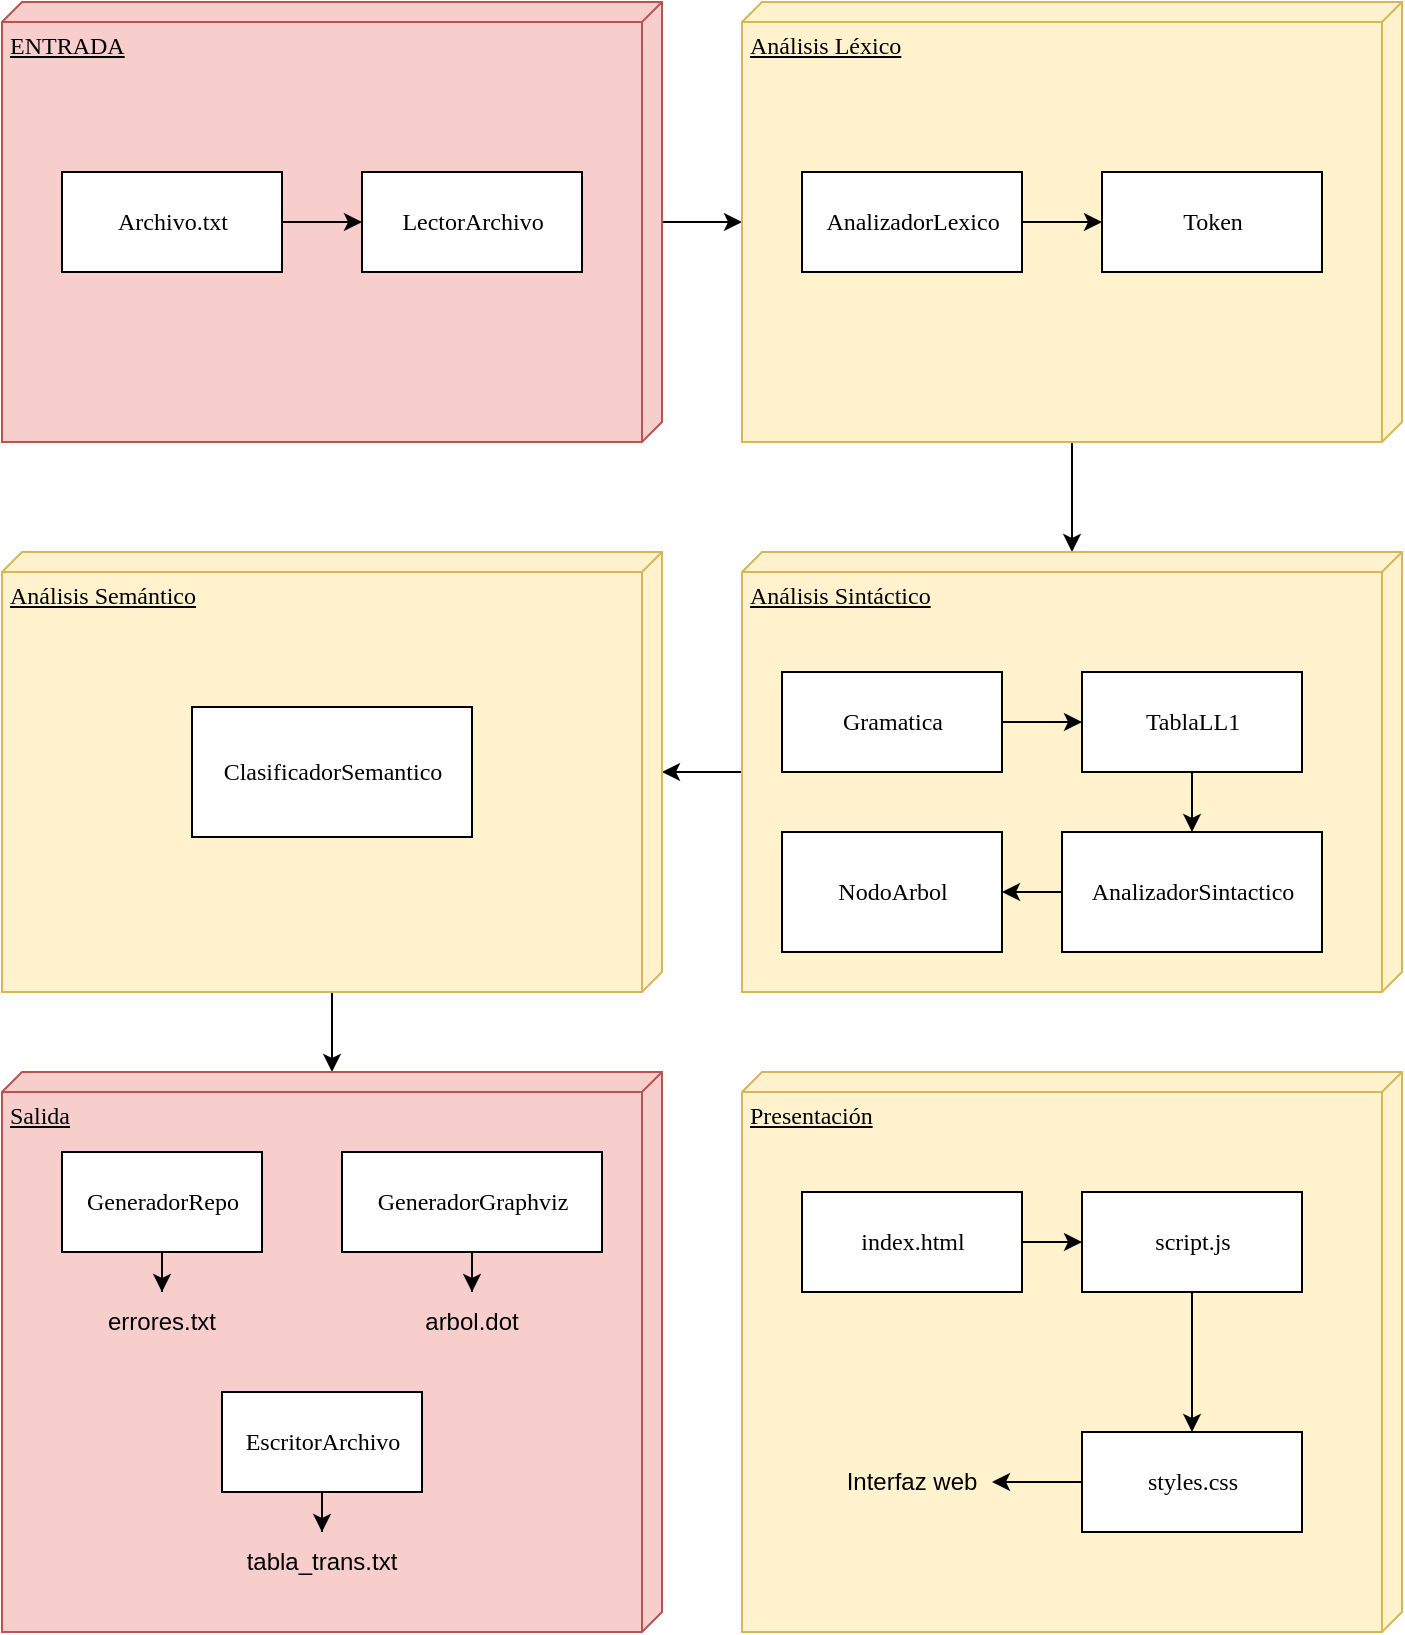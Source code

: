 <mxfile version="28.2.8">
  <diagram name="Page-1" id="5f0bae14-7c28-e335-631c-24af17079c00">
    <mxGraphModel dx="2522" dy="1068" grid="1" gridSize="10" guides="1" tooltips="1" connect="1" arrows="1" fold="1" page="1" pageScale="1" pageWidth="1100" pageHeight="850" background="none" math="0" shadow="0">
      <root>
        <mxCell id="0" />
        <mxCell id="1" parent="0" />
        <mxCell id="UWJ1mpuS_pg4pSxuq7Ui-20" style="edgeStyle=orthogonalEdgeStyle;rounded=0;orthogonalLoop=1;jettySize=auto;html=1;" edge="1" parent="1" source="39150e848f15840c-1" target="UWJ1mpuS_pg4pSxuq7Ui-5">
          <mxGeometry relative="1" as="geometry" />
        </mxCell>
        <mxCell id="39150e848f15840c-1" value="ENTRADA" style="verticalAlign=top;align=left;spacingTop=8;spacingLeft=2;spacingRight=12;shape=cube;size=10;direction=south;fontStyle=4;html=1;rounded=0;shadow=0;comic=0;labelBackgroundColor=none;strokeWidth=1;fontFamily=Verdana;fontSize=12;fillColor=#f8cecc;strokeColor=#b85450;" parent="1" vertex="1">
          <mxGeometry x="200" y="100" width="330" height="220" as="geometry" />
        </mxCell>
        <mxCell id="UWJ1mpuS_pg4pSxuq7Ui-3" style="edgeStyle=orthogonalEdgeStyle;rounded=0;orthogonalLoop=1;jettySize=auto;html=1;entryX=0;entryY=0.5;entryDx=0;entryDy=0;" edge="1" parent="1" source="39150e848f15840c-4" target="UWJ1mpuS_pg4pSxuq7Ui-2">
          <mxGeometry relative="1" as="geometry" />
        </mxCell>
        <mxCell id="39150e848f15840c-4" value="Archivo.txt" style="html=1;rounded=0;shadow=0;comic=0;labelBackgroundColor=none;strokeWidth=1;fontFamily=Verdana;fontSize=12;align=center;" parent="1" vertex="1">
          <mxGeometry x="230" y="185" width="110" height="50" as="geometry" />
        </mxCell>
        <mxCell id="UWJ1mpuS_pg4pSxuq7Ui-2" value="LectorArchivo" style="html=1;rounded=0;shadow=0;comic=0;labelBackgroundColor=none;strokeWidth=1;fontFamily=Verdana;fontSize=12;align=center;" vertex="1" parent="1">
          <mxGeometry x="380" y="185" width="110" height="50" as="geometry" />
        </mxCell>
        <mxCell id="UWJ1mpuS_pg4pSxuq7Ui-13" style="edgeStyle=orthogonalEdgeStyle;rounded=0;orthogonalLoop=1;jettySize=auto;html=1;" edge="1" parent="1" source="UWJ1mpuS_pg4pSxuq7Ui-5" target="UWJ1mpuS_pg4pSxuq7Ui-10">
          <mxGeometry relative="1" as="geometry" />
        </mxCell>
        <mxCell id="UWJ1mpuS_pg4pSxuq7Ui-5" value="Análisis Léxico" style="verticalAlign=top;align=left;spacingTop=8;spacingLeft=2;spacingRight=12;shape=cube;size=10;direction=south;fontStyle=4;html=1;rounded=0;shadow=0;comic=0;labelBackgroundColor=none;strokeWidth=1;fontFamily=Verdana;fontSize=12;fillColor=#fff2cc;strokeColor=#d6b656;" vertex="1" parent="1">
          <mxGeometry x="570" y="100" width="330" height="220" as="geometry" />
        </mxCell>
        <mxCell id="UWJ1mpuS_pg4pSxuq7Ui-9" style="edgeStyle=orthogonalEdgeStyle;rounded=0;orthogonalLoop=1;jettySize=auto;html=1;entryX=0;entryY=0.5;entryDx=0;entryDy=0;" edge="1" parent="1" source="UWJ1mpuS_pg4pSxuq7Ui-6" target="UWJ1mpuS_pg4pSxuq7Ui-12">
          <mxGeometry relative="1" as="geometry">
            <mxPoint x="780" y="210" as="targetPoint" />
          </mxGeometry>
        </mxCell>
        <mxCell id="UWJ1mpuS_pg4pSxuq7Ui-6" value="AnalizadorLexico" style="html=1;rounded=0;shadow=0;comic=0;labelBackgroundColor=none;strokeWidth=1;fontFamily=Verdana;fontSize=12;align=center;" vertex="1" parent="1">
          <mxGeometry x="600" y="185" width="110" height="50" as="geometry" />
        </mxCell>
        <mxCell id="UWJ1mpuS_pg4pSxuq7Ui-22" style="edgeStyle=orthogonalEdgeStyle;rounded=0;orthogonalLoop=1;jettySize=auto;html=1;" edge="1" parent="1" source="UWJ1mpuS_pg4pSxuq7Ui-10" target="UWJ1mpuS_pg4pSxuq7Ui-21">
          <mxGeometry relative="1" as="geometry" />
        </mxCell>
        <mxCell id="UWJ1mpuS_pg4pSxuq7Ui-10" value="Análisis Sintáctico" style="verticalAlign=top;align=left;spacingTop=8;spacingLeft=2;spacingRight=12;shape=cube;size=10;direction=south;fontStyle=4;html=1;rounded=0;shadow=0;comic=0;labelBackgroundColor=none;strokeWidth=1;fontFamily=Verdana;fontSize=12;fillColor=#fff2cc;strokeColor=#d6b656;" vertex="1" parent="1">
          <mxGeometry x="570" y="375" width="330" height="220" as="geometry" />
        </mxCell>
        <mxCell id="UWJ1mpuS_pg4pSxuq7Ui-17" style="edgeStyle=orthogonalEdgeStyle;rounded=0;orthogonalLoop=1;jettySize=auto;html=1;entryX=0;entryY=0.5;entryDx=0;entryDy=0;" edge="1" parent="1" source="UWJ1mpuS_pg4pSxuq7Ui-11" target="UWJ1mpuS_pg4pSxuq7Ui-14">
          <mxGeometry relative="1" as="geometry" />
        </mxCell>
        <mxCell id="UWJ1mpuS_pg4pSxuq7Ui-11" value="Gramatica" style="html=1;rounded=0;shadow=0;comic=0;labelBackgroundColor=none;strokeWidth=1;fontFamily=Verdana;fontSize=12;align=center;" vertex="1" parent="1">
          <mxGeometry x="590" y="435" width="110" height="50" as="geometry" />
        </mxCell>
        <mxCell id="UWJ1mpuS_pg4pSxuq7Ui-12" value="Token" style="html=1;rounded=0;shadow=0;comic=0;labelBackgroundColor=none;strokeWidth=1;fontFamily=Verdana;fontSize=12;align=center;" vertex="1" parent="1">
          <mxGeometry x="750" y="185" width="110" height="50" as="geometry" />
        </mxCell>
        <mxCell id="UWJ1mpuS_pg4pSxuq7Ui-18" style="edgeStyle=orthogonalEdgeStyle;rounded=0;orthogonalLoop=1;jettySize=auto;html=1;" edge="1" parent="1" source="UWJ1mpuS_pg4pSxuq7Ui-14" target="UWJ1mpuS_pg4pSxuq7Ui-15">
          <mxGeometry relative="1" as="geometry" />
        </mxCell>
        <mxCell id="UWJ1mpuS_pg4pSxuq7Ui-14" value="TablaLL1" style="html=1;rounded=0;shadow=0;comic=0;labelBackgroundColor=none;strokeWidth=1;fontFamily=Verdana;fontSize=12;align=center;" vertex="1" parent="1">
          <mxGeometry x="740" y="435" width="110" height="50" as="geometry" />
        </mxCell>
        <mxCell id="UWJ1mpuS_pg4pSxuq7Ui-19" style="edgeStyle=orthogonalEdgeStyle;rounded=0;orthogonalLoop=1;jettySize=auto;html=1;" edge="1" parent="1" source="UWJ1mpuS_pg4pSxuq7Ui-15" target="UWJ1mpuS_pg4pSxuq7Ui-16">
          <mxGeometry relative="1" as="geometry" />
        </mxCell>
        <mxCell id="UWJ1mpuS_pg4pSxuq7Ui-15" value="AnalizadorSintactico" style="html=1;rounded=0;shadow=0;comic=0;labelBackgroundColor=none;strokeWidth=1;fontFamily=Verdana;fontSize=12;align=center;" vertex="1" parent="1">
          <mxGeometry x="730" y="515" width="130" height="60" as="geometry" />
        </mxCell>
        <mxCell id="UWJ1mpuS_pg4pSxuq7Ui-16" value="NodoArbol" style="html=1;rounded=0;shadow=0;comic=0;labelBackgroundColor=none;strokeWidth=1;fontFamily=Verdana;fontSize=12;align=center;" vertex="1" parent="1">
          <mxGeometry x="590" y="515" width="110" height="60" as="geometry" />
        </mxCell>
        <mxCell id="UWJ1mpuS_pg4pSxuq7Ui-35" style="edgeStyle=orthogonalEdgeStyle;rounded=0;orthogonalLoop=1;jettySize=auto;html=1;" edge="1" parent="1" source="UWJ1mpuS_pg4pSxuq7Ui-21" target="UWJ1mpuS_pg4pSxuq7Ui-24">
          <mxGeometry relative="1" as="geometry" />
        </mxCell>
        <mxCell id="UWJ1mpuS_pg4pSxuq7Ui-21" value="Análisis Semántico" style="verticalAlign=top;align=left;spacingTop=8;spacingLeft=2;spacingRight=12;shape=cube;size=10;direction=south;fontStyle=4;html=1;rounded=0;shadow=0;comic=0;labelBackgroundColor=none;strokeWidth=1;fontFamily=Verdana;fontSize=12;fillColor=#fff2cc;strokeColor=#d6b656;" vertex="1" parent="1">
          <mxGeometry x="200" y="375" width="330" height="220" as="geometry" />
        </mxCell>
        <mxCell id="UWJ1mpuS_pg4pSxuq7Ui-23" value="ClasificadorSemantico" style="html=1;rounded=0;shadow=0;comic=0;labelBackgroundColor=none;strokeWidth=1;fontFamily=Verdana;fontSize=12;align=center;" vertex="1" parent="1">
          <mxGeometry x="295" y="452.5" width="140" height="65" as="geometry" />
        </mxCell>
        <mxCell id="UWJ1mpuS_pg4pSxuq7Ui-24" value="Salida" style="verticalAlign=top;align=left;spacingTop=8;spacingLeft=2;spacingRight=12;shape=cube;size=10;direction=south;fontStyle=4;html=1;rounded=0;shadow=0;comic=0;labelBackgroundColor=none;strokeWidth=1;fontFamily=Verdana;fontSize=12;fillColor=#f8cecc;strokeColor=#b85450;" vertex="1" parent="1">
          <mxGeometry x="200" y="635" width="330" height="280" as="geometry" />
        </mxCell>
        <mxCell id="UWJ1mpuS_pg4pSxuq7Ui-32" style="edgeStyle=orthogonalEdgeStyle;rounded=0;orthogonalLoop=1;jettySize=auto;html=1;" edge="1" parent="1" source="UWJ1mpuS_pg4pSxuq7Ui-25" target="UWJ1mpuS_pg4pSxuq7Ui-28">
          <mxGeometry relative="1" as="geometry" />
        </mxCell>
        <mxCell id="UWJ1mpuS_pg4pSxuq7Ui-25" value="GeneradorRepo" style="html=1;rounded=0;shadow=0;comic=0;labelBackgroundColor=none;strokeWidth=1;fontFamily=Verdana;fontSize=12;align=center;" vertex="1" parent="1">
          <mxGeometry x="230" y="675" width="100" height="50" as="geometry" />
        </mxCell>
        <mxCell id="UWJ1mpuS_pg4pSxuq7Ui-33" style="edgeStyle=orthogonalEdgeStyle;rounded=0;orthogonalLoop=1;jettySize=auto;html=1;entryX=0.5;entryY=0;entryDx=0;entryDy=0;" edge="1" parent="1" source="UWJ1mpuS_pg4pSxuq7Ui-26" target="UWJ1mpuS_pg4pSxuq7Ui-29">
          <mxGeometry relative="1" as="geometry" />
        </mxCell>
        <mxCell id="UWJ1mpuS_pg4pSxuq7Ui-26" value="GeneradorGraphviz" style="html=1;rounded=0;shadow=0;comic=0;labelBackgroundColor=none;strokeWidth=1;fontFamily=Verdana;fontSize=12;align=center;" vertex="1" parent="1">
          <mxGeometry x="370" y="675" width="130" height="50" as="geometry" />
        </mxCell>
        <mxCell id="UWJ1mpuS_pg4pSxuq7Ui-34" style="edgeStyle=orthogonalEdgeStyle;rounded=0;orthogonalLoop=1;jettySize=auto;html=1;" edge="1" parent="1" source="UWJ1mpuS_pg4pSxuq7Ui-27" target="UWJ1mpuS_pg4pSxuq7Ui-30">
          <mxGeometry relative="1" as="geometry" />
        </mxCell>
        <mxCell id="UWJ1mpuS_pg4pSxuq7Ui-27" value="EscritorArchivo" style="html=1;rounded=0;shadow=0;comic=0;labelBackgroundColor=none;strokeWidth=1;fontFamily=Verdana;fontSize=12;align=center;" vertex="1" parent="1">
          <mxGeometry x="310" y="795" width="100" height="50" as="geometry" />
        </mxCell>
        <mxCell id="UWJ1mpuS_pg4pSxuq7Ui-28" value="errores.txt" style="text;html=1;whiteSpace=wrap;strokeColor=none;fillColor=none;align=center;verticalAlign=middle;rounded=0;" vertex="1" parent="1">
          <mxGeometry x="250" y="745" width="60" height="30" as="geometry" />
        </mxCell>
        <mxCell id="UWJ1mpuS_pg4pSxuq7Ui-29" value="arbol.dot" style="text;html=1;whiteSpace=wrap;strokeColor=none;fillColor=none;align=center;verticalAlign=middle;rounded=0;" vertex="1" parent="1">
          <mxGeometry x="405" y="745" width="60" height="30" as="geometry" />
        </mxCell>
        <mxCell id="UWJ1mpuS_pg4pSxuq7Ui-30" value="tabla_trans.txt" style="text;html=1;whiteSpace=wrap;strokeColor=none;fillColor=none;align=center;verticalAlign=middle;rounded=0;" vertex="1" parent="1">
          <mxGeometry x="320" y="865" width="80" height="30" as="geometry" />
        </mxCell>
        <mxCell id="UWJ1mpuS_pg4pSxuq7Ui-36" value="Presentación" style="verticalAlign=top;align=left;spacingTop=8;spacingLeft=2;spacingRight=12;shape=cube;size=10;direction=south;fontStyle=4;html=1;rounded=0;shadow=0;comic=0;labelBackgroundColor=none;strokeWidth=1;fontFamily=Verdana;fontSize=12;fillColor=#fff2cc;strokeColor=#d6b656;" vertex="1" parent="1">
          <mxGeometry x="570" y="635" width="330" height="280" as="geometry" />
        </mxCell>
        <mxCell id="UWJ1mpuS_pg4pSxuq7Ui-41" style="edgeStyle=orthogonalEdgeStyle;rounded=0;orthogonalLoop=1;jettySize=auto;html=1;entryX=0;entryY=0.5;entryDx=0;entryDy=0;" edge="1" parent="1" source="UWJ1mpuS_pg4pSxuq7Ui-37" target="UWJ1mpuS_pg4pSxuq7Ui-38">
          <mxGeometry relative="1" as="geometry" />
        </mxCell>
        <mxCell id="UWJ1mpuS_pg4pSxuq7Ui-37" value="index.html" style="html=1;rounded=0;shadow=0;comic=0;labelBackgroundColor=none;strokeWidth=1;fontFamily=Verdana;fontSize=12;align=center;" vertex="1" parent="1">
          <mxGeometry x="600" y="695" width="110" height="50" as="geometry" />
        </mxCell>
        <mxCell id="UWJ1mpuS_pg4pSxuq7Ui-42" style="edgeStyle=orthogonalEdgeStyle;rounded=0;orthogonalLoop=1;jettySize=auto;html=1;" edge="1" parent="1" source="UWJ1mpuS_pg4pSxuq7Ui-38" target="UWJ1mpuS_pg4pSxuq7Ui-39">
          <mxGeometry relative="1" as="geometry" />
        </mxCell>
        <mxCell id="UWJ1mpuS_pg4pSxuq7Ui-38" value="script.js" style="html=1;rounded=0;shadow=0;comic=0;labelBackgroundColor=none;strokeWidth=1;fontFamily=Verdana;fontSize=12;align=center;" vertex="1" parent="1">
          <mxGeometry x="740" y="695" width="110" height="50" as="geometry" />
        </mxCell>
        <mxCell id="UWJ1mpuS_pg4pSxuq7Ui-43" style="edgeStyle=orthogonalEdgeStyle;rounded=0;orthogonalLoop=1;jettySize=auto;html=1;entryX=1;entryY=0.5;entryDx=0;entryDy=0;" edge="1" parent="1" source="UWJ1mpuS_pg4pSxuq7Ui-39" target="UWJ1mpuS_pg4pSxuq7Ui-40">
          <mxGeometry relative="1" as="geometry" />
        </mxCell>
        <mxCell id="UWJ1mpuS_pg4pSxuq7Ui-39" value="styles.css" style="html=1;rounded=0;shadow=0;comic=0;labelBackgroundColor=none;strokeWidth=1;fontFamily=Verdana;fontSize=12;align=center;" vertex="1" parent="1">
          <mxGeometry x="740" y="815" width="110" height="50" as="geometry" />
        </mxCell>
        <mxCell id="UWJ1mpuS_pg4pSxuq7Ui-40" value="Interfaz web" style="text;html=1;whiteSpace=wrap;strokeColor=none;fillColor=none;align=center;verticalAlign=middle;rounded=0;" vertex="1" parent="1">
          <mxGeometry x="615" y="825" width="80" height="30" as="geometry" />
        </mxCell>
      </root>
    </mxGraphModel>
  </diagram>
</mxfile>
